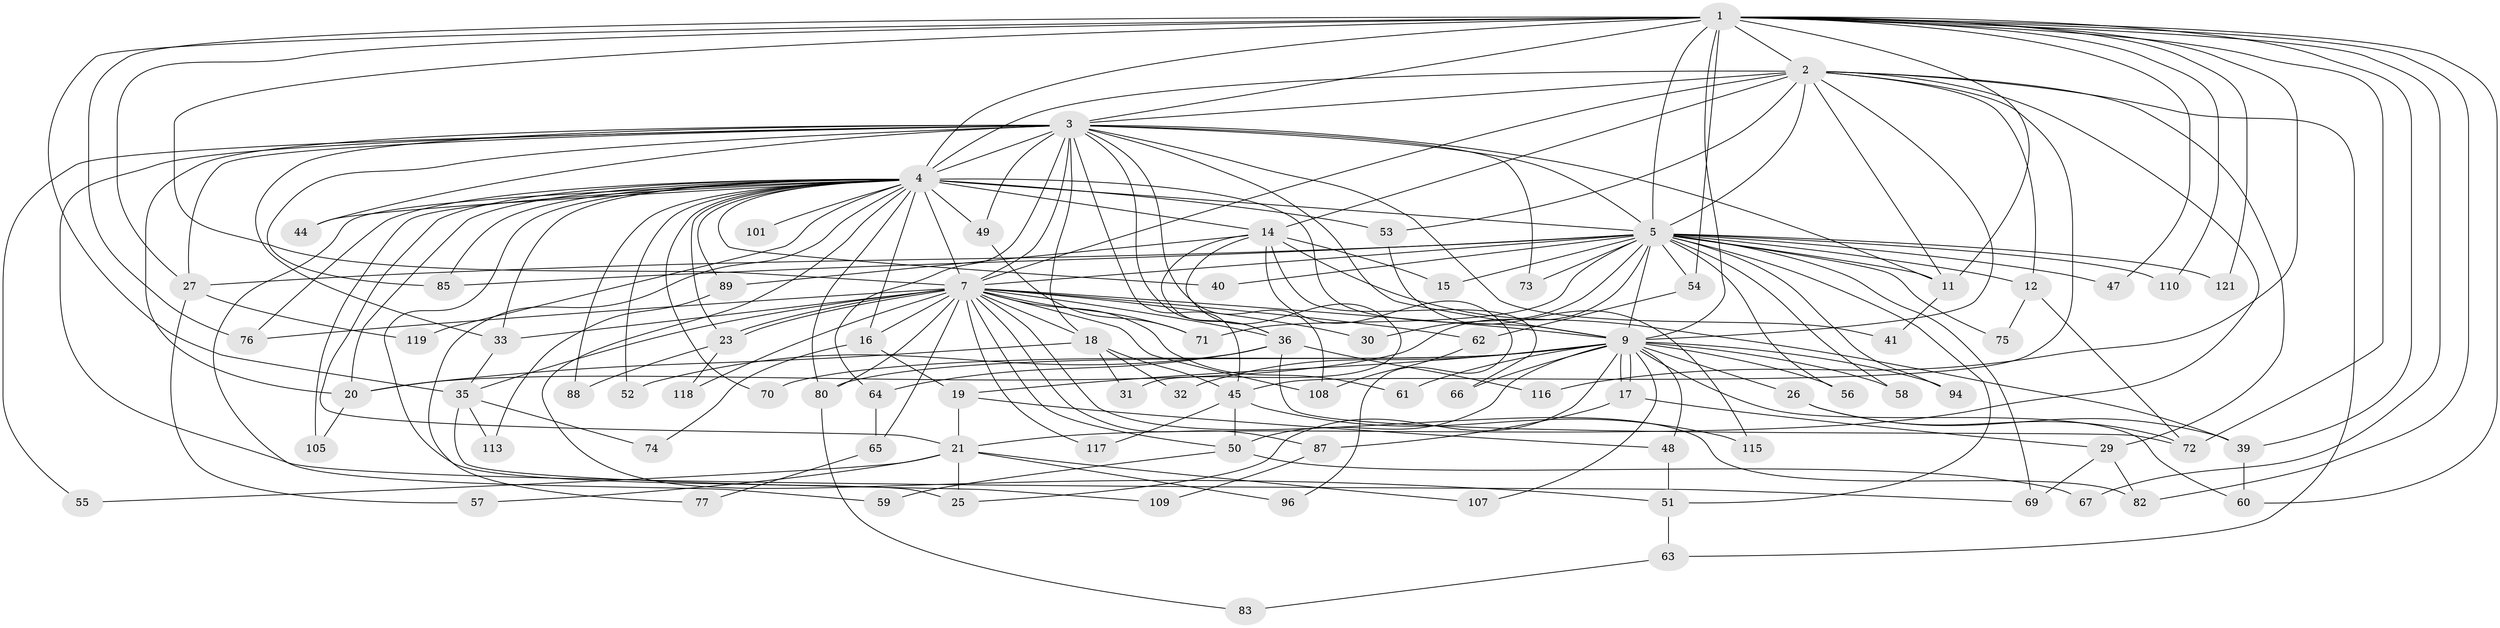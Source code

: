 // original degree distribution, {23: 0.008264462809917356, 18: 0.01652892561983471, 24: 0.008264462809917356, 30: 0.01652892561983471, 21: 0.008264462809917356, 16: 0.01652892561983471, 22: 0.008264462809917356, 5: 0.049586776859504134, 4: 0.11570247933884298, 3: 0.23140495867768596, 9: 0.008264462809917356, 6: 0.01652892561983471, 7: 0.008264462809917356, 2: 0.48760330578512395}
// Generated by graph-tools (version 1.1) at 2025/41/03/06/25 10:41:38]
// undirected, 85 vertices, 200 edges
graph export_dot {
graph [start="1"]
  node [color=gray90,style=filled];
  1 [super="+34"];
  2 [super="+95"];
  3 [super="+24"];
  4 [super="+8"];
  5 [super="+6"];
  7 [super="+13"];
  9 [super="+10"];
  11 [super="+93"];
  12 [super="+114"];
  14 [super="+22"];
  15 [super="+97"];
  16;
  17;
  18 [super="+43"];
  19 [super="+28"];
  20 [super="+91"];
  21 [super="+38"];
  23 [super="+78"];
  25 [super="+98"];
  26;
  27 [super="+104"];
  29 [super="+86"];
  30;
  31;
  32;
  33 [super="+103"];
  35 [super="+81"];
  36 [super="+37"];
  39 [super="+42"];
  40;
  41;
  44;
  45 [super="+46"];
  47;
  48 [super="+68"];
  49;
  50 [super="+106"];
  51 [super="+99"];
  52;
  53 [super="+120"];
  54;
  55;
  56;
  57;
  58;
  59;
  60 [super="+111"];
  61;
  62 [super="+112"];
  63;
  64;
  65;
  66;
  67;
  69;
  70;
  71 [super="+100"];
  72 [super="+79"];
  73;
  74;
  75;
  76 [super="+92"];
  77;
  80 [super="+84"];
  82 [super="+102"];
  83;
  85 [super="+90"];
  87;
  88;
  89;
  94;
  96;
  101;
  105;
  107;
  108;
  109;
  110;
  113;
  115;
  116;
  117;
  118;
  119;
  121;
  1 -- 2;
  1 -- 3;
  1 -- 4 [weight=2];
  1 -- 5 [weight=2];
  1 -- 7 [weight=2];
  1 -- 9 [weight=2];
  1 -- 11;
  1 -- 27;
  1 -- 35;
  1 -- 39;
  1 -- 47;
  1 -- 54;
  1 -- 60;
  1 -- 67;
  1 -- 76;
  1 -- 82;
  1 -- 110;
  1 -- 121;
  1 -- 116;
  1 -- 72;
  2 -- 3;
  2 -- 4 [weight=2];
  2 -- 5 [weight=2];
  2 -- 7;
  2 -- 9 [weight=2];
  2 -- 12;
  2 -- 14 [weight=2];
  2 -- 21;
  2 -- 29;
  2 -- 45;
  2 -- 53;
  2 -- 63;
  2 -- 11;
  3 -- 4 [weight=3];
  3 -- 5 [weight=2];
  3 -- 7;
  3 -- 9 [weight=2];
  3 -- 18;
  3 -- 20;
  3 -- 33;
  3 -- 36;
  3 -- 41;
  3 -- 44;
  3 -- 55;
  3 -- 64;
  3 -- 69;
  3 -- 73;
  3 -- 108;
  3 -- 49;
  3 -- 27;
  3 -- 85;
  3 -- 45;
  3 -- 11;
  4 -- 5 [weight=4];
  4 -- 7 [weight=3];
  4 -- 9 [weight=4];
  4 -- 14;
  4 -- 40;
  4 -- 44;
  4 -- 49;
  4 -- 52;
  4 -- 53 [weight=2];
  4 -- 59;
  4 -- 77;
  4 -- 80;
  4 -- 85;
  4 -- 88;
  4 -- 89;
  4 -- 101 [weight=2];
  4 -- 105;
  4 -- 119;
  4 -- 76;
  4 -- 21;
  4 -- 70;
  4 -- 16;
  4 -- 51;
  4 -- 23;
  4 -- 25;
  4 -- 33;
  4 -- 20;
  5 -- 7 [weight=2];
  5 -- 9 [weight=4];
  5 -- 12;
  5 -- 15 [weight=2];
  5 -- 20;
  5 -- 30;
  5 -- 47;
  5 -- 56;
  5 -- 69;
  5 -- 75;
  5 -- 121;
  5 -- 11;
  5 -- 71;
  5 -- 73;
  5 -- 85;
  5 -- 27;
  5 -- 94;
  5 -- 40;
  5 -- 110;
  5 -- 51;
  5 -- 54;
  5 -- 58;
  7 -- 9 [weight=2];
  7 -- 16;
  7 -- 23;
  7 -- 23;
  7 -- 30;
  7 -- 33;
  7 -- 61;
  7 -- 62;
  7 -- 65;
  7 -- 71;
  7 -- 76;
  7 -- 87;
  7 -- 108;
  7 -- 117;
  7 -- 118;
  7 -- 18;
  7 -- 35;
  7 -- 36;
  7 -- 80;
  7 -- 50;
  7 -- 82;
  9 -- 17;
  9 -- 17;
  9 -- 25;
  9 -- 26 [weight=2];
  9 -- 32;
  9 -- 48 [weight=2];
  9 -- 50;
  9 -- 56;
  9 -- 60;
  9 -- 61;
  9 -- 80;
  9 -- 94;
  9 -- 107;
  9 -- 66;
  9 -- 70;
  9 -- 19 [weight=2];
  9 -- 58;
  11 -- 41;
  12 -- 75;
  12 -- 72;
  14 -- 31;
  14 -- 36;
  14 -- 66;
  14 -- 89;
  14 -- 96;
  14 -- 15;
  14 -- 39;
  16 -- 19;
  16 -- 74;
  17 -- 29;
  17 -- 87;
  18 -- 31;
  18 -- 32;
  18 -- 45;
  18 -- 20;
  19 -- 21;
  19 -- 48;
  20 -- 105;
  21 -- 25;
  21 -- 55;
  21 -- 96;
  21 -- 107;
  21 -- 57;
  23 -- 88;
  23 -- 118;
  26 -- 39;
  26 -- 72;
  27 -- 57;
  27 -- 119;
  29 -- 82;
  29 -- 69;
  33 -- 35;
  35 -- 74;
  35 -- 113;
  35 -- 109;
  36 -- 64;
  36 -- 72;
  36 -- 116;
  36 -- 52;
  39 -- 60;
  45 -- 50;
  45 -- 115;
  45 -- 117;
  48 -- 51;
  49 -- 71;
  50 -- 59;
  50 -- 67;
  51 -- 63;
  53 -- 115;
  54 -- 62;
  62 -- 108;
  63 -- 83;
  64 -- 65;
  65 -- 77;
  80 -- 83;
  87 -- 109;
  89 -- 113;
}
